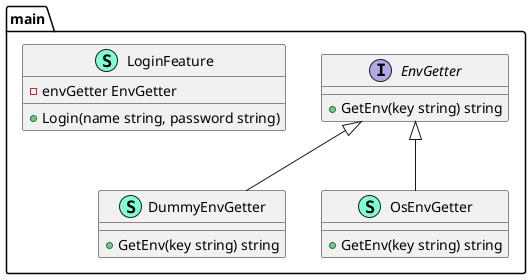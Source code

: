 @startuml
namespace main {
    class DummyEnvGetter << (S,Aquamarine) >> {
        + GetEnv(key string) string

    }
    interface EnvGetter  {
        + GetEnv(key string) string

    }
    class LoginFeature << (S,Aquamarine) >> {
        - envGetter EnvGetter

        + Login(name string, password string) 

    }
    class OsEnvGetter << (S,Aquamarine) >> {
        + GetEnv(key string) string

    }
}

"main.EnvGetter" <|-- "main.DummyEnvGetter"
"main.EnvGetter" <|-- "main.OsEnvGetter"

@enduml
